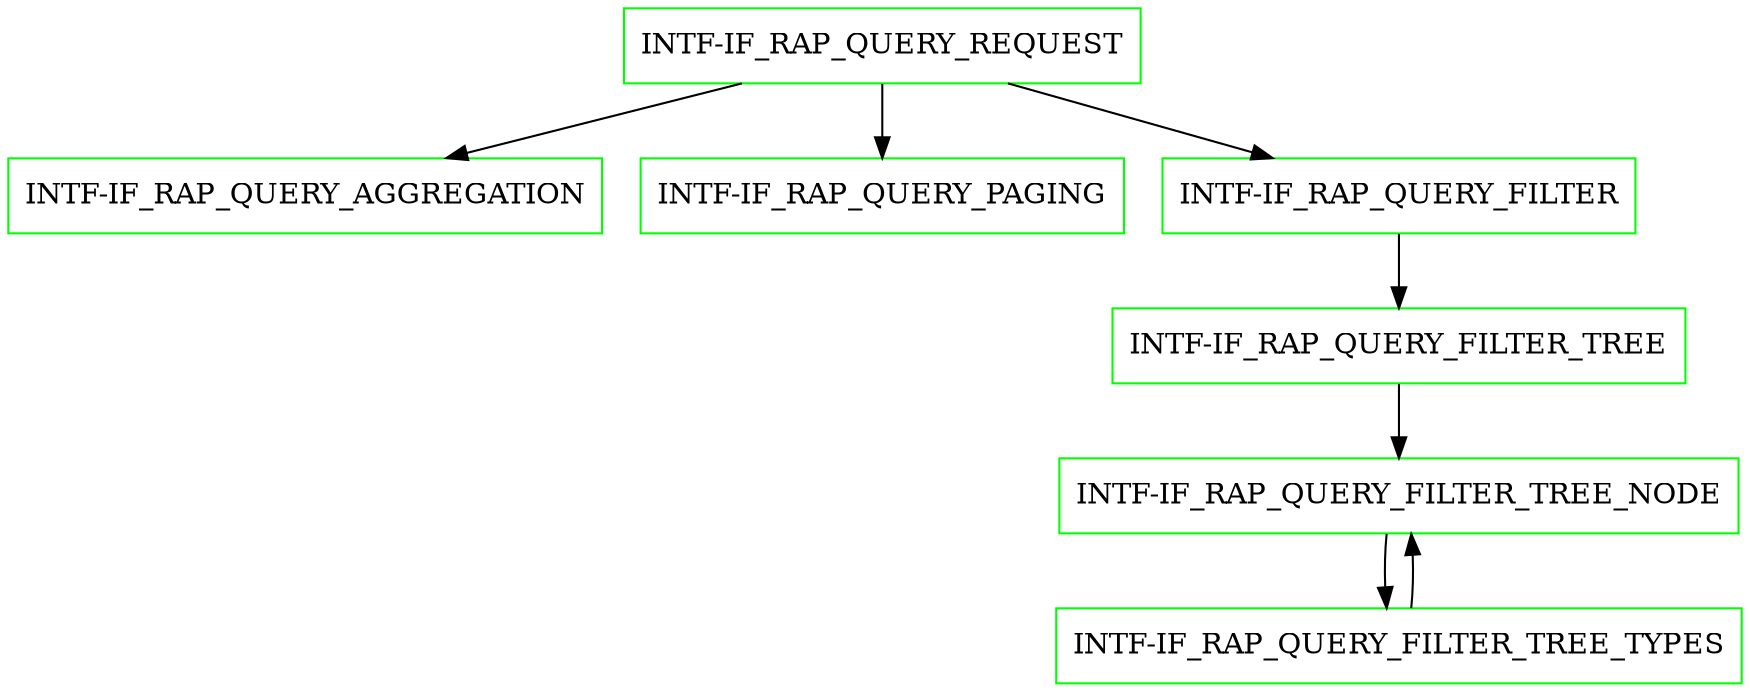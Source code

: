 digraph G {
  "INTF-IF_RAP_QUERY_REQUEST" [shape=box,color=green];
  "INTF-IF_RAP_QUERY_AGGREGATION" [shape=box,color=green,URL="./INTF_IF_RAP_QUERY_AGGREGATION.html"];
  "INTF-IF_RAP_QUERY_PAGING" [shape=box,color=green,URL="./INTF_IF_RAP_QUERY_PAGING.html"];
  "INTF-IF_RAP_QUERY_FILTER" [shape=box,color=green,URL="./INTF_IF_RAP_QUERY_FILTER.html"];
  "INTF-IF_RAP_QUERY_FILTER_TREE" [shape=box,color=green,URL="./INTF_IF_RAP_QUERY_FILTER_TREE.html"];
  "INTF-IF_RAP_QUERY_FILTER_TREE_NODE" [shape=box,color=green,URL="./INTF_IF_RAP_QUERY_FILTER_TREE_NODE.html"];
  "INTF-IF_RAP_QUERY_FILTER_TREE_TYPES" [shape=box,color=green,URL="./INTF_IF_RAP_QUERY_FILTER_TREE_TYPES.html"];
  "INTF-IF_RAP_QUERY_REQUEST" -> "INTF-IF_RAP_QUERY_FILTER";
  "INTF-IF_RAP_QUERY_REQUEST" -> "INTF-IF_RAP_QUERY_PAGING";
  "INTF-IF_RAP_QUERY_REQUEST" -> "INTF-IF_RAP_QUERY_AGGREGATION";
  "INTF-IF_RAP_QUERY_FILTER" -> "INTF-IF_RAP_QUERY_FILTER_TREE";
  "INTF-IF_RAP_QUERY_FILTER_TREE" -> "INTF-IF_RAP_QUERY_FILTER_TREE_NODE";
  "INTF-IF_RAP_QUERY_FILTER_TREE_NODE" -> "INTF-IF_RAP_QUERY_FILTER_TREE_TYPES";
  "INTF-IF_RAP_QUERY_FILTER_TREE_TYPES" -> "INTF-IF_RAP_QUERY_FILTER_TREE_NODE";
}
